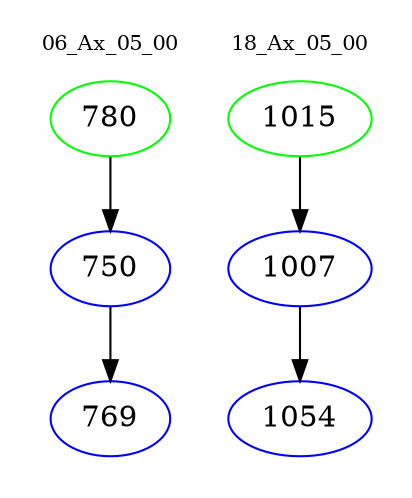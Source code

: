 digraph{
subgraph cluster_0 {
color = white
label = "06_Ax_05_00";
fontsize=10;
T0_780 [label="780", color="green"]
T0_780 -> T0_750 [color="black"]
T0_750 [label="750", color="blue"]
T0_750 -> T0_769 [color="black"]
T0_769 [label="769", color="blue"]
}
subgraph cluster_1 {
color = white
label = "18_Ax_05_00";
fontsize=10;
T1_1015 [label="1015", color="green"]
T1_1015 -> T1_1007 [color="black"]
T1_1007 [label="1007", color="blue"]
T1_1007 -> T1_1054 [color="black"]
T1_1054 [label="1054", color="blue"]
}
}

